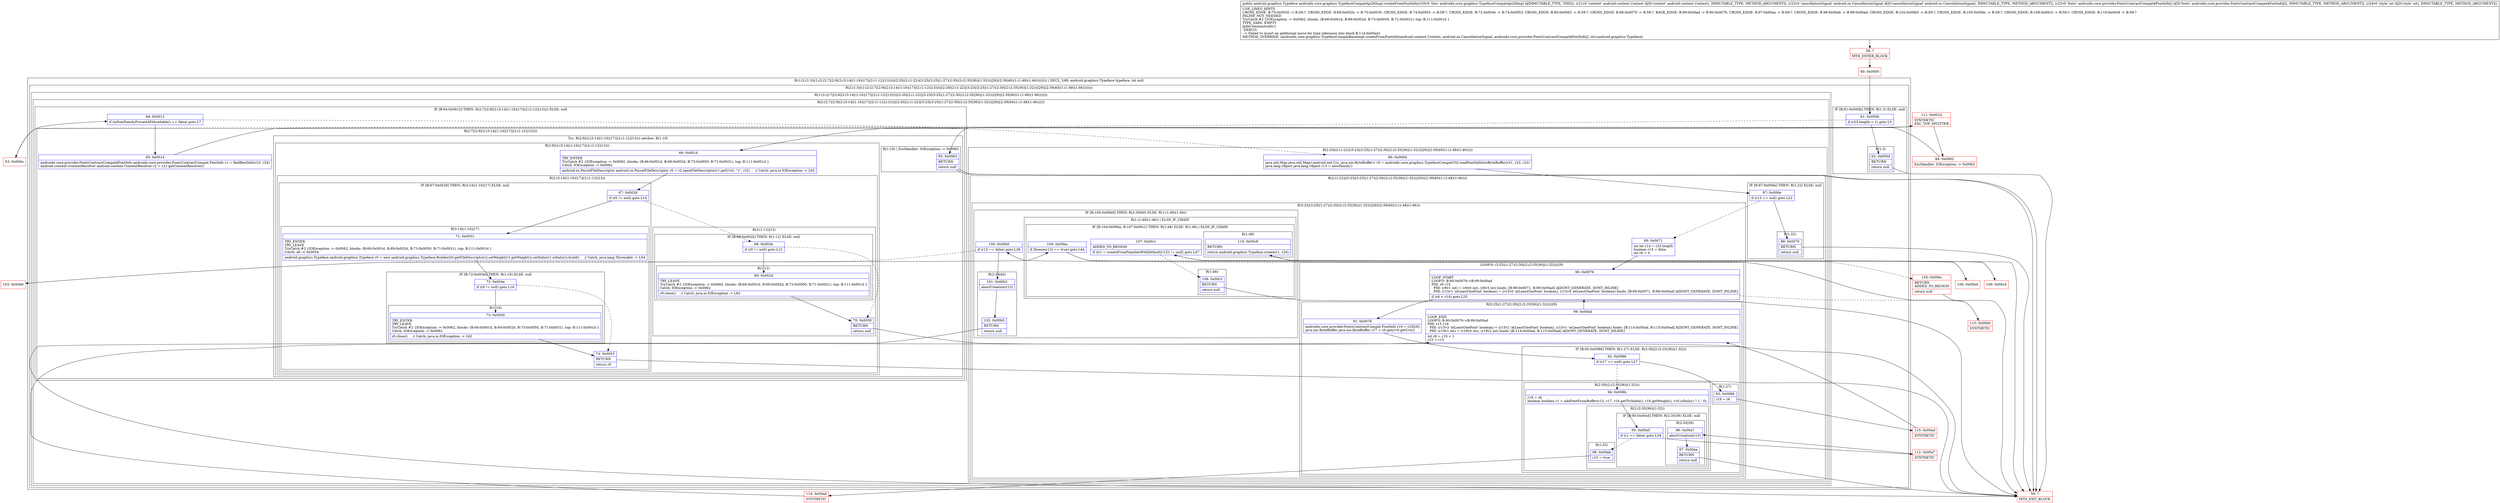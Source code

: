 digraph "CFG forandroidx.core.graphics.TypefaceCompatApi26Impl.createFromFontInfo(Landroid\/content\/Context;Landroid\/os\/CancellationSignal;[Landroidx\/core\/provider\/FontsContractCompat$FontInfo;I)Landroid\/graphics\/Typeface;" {
subgraph cluster_Region_1269113333 {
label = "R(1:(2:(1:3)|(1:(2:(2:7|(2:9|(2:(3:14|(1:16)|17)|(2:(1:12)|13))))|(2:20|(2:(1:22)|(3:23|(3:25|(1:27)(2:30|(2:(2:35|36)|(1:32)))|29)|(2:39|40)(1:(1:48)(1:46))))))))) | DECL_VAR: android.graphics.Typeface typeface, int null\l";
node [shape=record,color=blue];
subgraph cluster_Region_563762862 {
label = "R(2:(1:3)|(1:(2:(2:7|(2:9|(2:(3:14|(1:16)|17)|(2:(1:12)|13))))|(2:20|(2:(1:22)|(3:23|(3:25|(1:27)(2:30|(2:(2:35|36)|(1:32)))|29)|(2:39|40)(1:(1:48)(1:46))))))))";
node [shape=record,color=blue];
subgraph cluster_IfRegion_175290829 {
label = "IF [B:61:0x000b] THEN: R(1:3) ELSE: null";
node [shape=record,color=blue];
Node_61 [shape=record,label="{61\:\ 0x000b|if (r23.length \< 1) goto L3\l}"];
subgraph cluster_Region_591845718 {
label = "R(1:3)";
node [shape=record,color=blue];
Node_62 [shape=record,label="{62\:\ 0x000d|RETURN\l|return null\l}"];
}
}
subgraph cluster_Region_1099890242 {
label = "R(1:(2:(2:7|(2:9|(2:(3:14|(1:16)|17)|(2:(1:12)|13))))|(2:20|(2:(1:22)|(3:23|(3:25|(1:27)(2:30|(2:(2:35|36)|(1:32)))|29)|(2:39|40)(1:(1:48)(1:46)))))))";
node [shape=record,color=blue];
subgraph cluster_Region_844300283 {
label = "R(2:(2:7|(2:9|(2:(3:14|(1:16)|17)|(2:(1:12)|13))))|(2:20|(2:(1:22)|(3:23|(3:25|(1:27)(2:30|(2:(2:35|36)|(1:32)))|29)|(2:39|40)(1:(1:48)(1:46))))))";
node [shape=record,color=blue];
subgraph cluster_IfRegion_770802861 {
label = "IF [B:64:0x0012] THEN: R(2:7|(2:9|(2:(3:14|(1:16)|17)|(2:(1:12)|13)))) ELSE: null";
node [shape=record,color=blue];
Node_64 [shape=record,label="{64\:\ 0x0012|if (isFontFamilyPrivateAPIAvailable() == false) goto L7\l}"];
subgraph cluster_Region_268621219 {
label = "R(2:7|(2:9|(2:(3:14|(1:16)|17)|(2:(1:12)|13))))";
node [shape=record,color=blue];
Node_65 [shape=record,label="{65\:\ 0x0014|androidx.core.provider.FontsContractCompat$FontInfo androidx.core.provider.FontsContractCompat.FontInfo r1 = findBestInfo(r23, r24)\landroid.content.ContentResolver android.content.ContentResolver r2 = r21.getContentResolver()\l}"];
subgraph cluster_TryCatchRegion_946369580 {
label = "Try: R(2:9|(2:(3:14|(1:16)|17)|(2:(1:12)|13))) catches: R(1:19)";
node [shape=record,color=blue];
subgraph cluster_Region_1655800088 {
label = "R(2:9|(2:(3:14|(1:16)|17)|(2:(1:12)|13)))";
node [shape=record,color=blue];
Node_66 [shape=record,label="{66\:\ 0x001d|TRY_ENTER\lTryCatch #2 \{IOException \-\> 0x0062, blocks: (B:66:0x001d, B:69:0x002d, B:73:0x0050, B:71:0x0031), top: B:111:0x001d \}\lCatch: IOException \-\> 0x0062\l|android.os.ParcelFileDescriptor android.os.ParcelFileDescriptor r0 = r2.openFileDescriptor(r1.getUri(), \"r\", r22)     \/\/ Catch: java.io.IOException \-\> L62\l}"];
subgraph cluster_Region_237171085 {
label = "R(2:(3:14|(1:16)|17)|(2:(1:12)|13))";
node [shape=record,color=blue];
subgraph cluster_IfRegion_1022881641 {
label = "IF [B:67:0x0028] THEN: R(3:14|(1:16)|17) ELSE: null";
node [shape=record,color=blue];
Node_67 [shape=record,label="{67\:\ 0x0028|if (r0 != null) goto L14\l}"];
subgraph cluster_Region_1925541148 {
label = "R(3:14|(1:16)|17)";
node [shape=record,color=blue];
Node_71 [shape=record,label="{71\:\ 0x0031|TRY_ENTER\lTRY_LEAVE\lTryCatch #2 \{IOException \-\> 0x0062, blocks: (B:66:0x001d, B:69:0x002d, B:73:0x0050, B:71:0x0031), top: B:111:0x001d \}\lCatch: all \-\> 0x0054\l|android.graphics.Typeface android.graphics.Typeface r0 = new android.graphics.Typeface.Builder(r0.getFileDescriptor()).setWeight(r1.getWeight()).setItalic(r1.isItalic()).build()     \/\/ Catch: java.lang.Throwable \-\> L54\l}"];
subgraph cluster_IfRegion_979274393 {
label = "IF [B:72:0x004e] THEN: R(1:16) ELSE: null";
node [shape=record,color=blue];
Node_72 [shape=record,label="{72\:\ 0x004e|if (r0 != null) goto L16\l}"];
subgraph cluster_Region_1409906059 {
label = "R(1:16)";
node [shape=record,color=blue];
Node_73 [shape=record,label="{73\:\ 0x0050|TRY_ENTER\lTRY_LEAVE\lTryCatch #2 \{IOException \-\> 0x0062, blocks: (B:66:0x001d, B:69:0x002d, B:73:0x0050, B:71:0x0031), top: B:111:0x001d \}\lCatch: IOException \-\> 0x0062\l|r0.close()     \/\/ Catch: java.io.IOException \-\> L62\l}"];
}
}
Node_74 [shape=record,label="{74\:\ 0x0053|RETURN\l|return r0\l}"];
}
}
subgraph cluster_Region_732588693 {
label = "R(2:(1:12)|13)";
node [shape=record,color=blue];
subgraph cluster_IfRegion_234704795 {
label = "IF [B:68:0x002b] THEN: R(1:12) ELSE: null";
node [shape=record,color=blue];
Node_68 [shape=record,label="{68\:\ 0x002b|if (r0 != null) goto L12\l}"];
subgraph cluster_Region_250770922 {
label = "R(1:12)";
node [shape=record,color=blue];
Node_69 [shape=record,label="{69\:\ 0x002d|TRY_LEAVE\lTryCatch #2 \{IOException \-\> 0x0062, blocks: (B:66:0x001d, B:69:0x002d, B:73:0x0050, B:71:0x0031), top: B:111:0x001d \}\lCatch: IOException \-\> 0x0062\l|r0.close()     \/\/ Catch: java.io.IOException \-\> L62\l}"];
}
}
Node_70 [shape=record,label="{70\:\ 0x0030|RETURN\l|return null\l}"];
}
}
}
subgraph cluster_Region_174016417 {
label = "R(1:19) | ExcHandler: IOException \-\> 0x0062\l";
node [shape=record,color=blue];
Node_85 [shape=record,label="{85\:\ 0x0063|RETURN\l|return null\l}"];
}
}
}
}
subgraph cluster_Region_1499938111 {
label = "R(2:20|(2:(1:22)|(3:23|(3:25|(1:27)(2:30|(2:(2:35|36)|(1:32)))|29)|(2:39|40)(1:(1:48)(1:46)))))";
node [shape=record,color=blue];
Node_86 [shape=record,label="{86\:\ 0x0064|java.util.Map java.util.Map\<android.net.Uri, java.nio.ByteBuffer\> r0 = androidx.core.graphics.TypefaceCompatUtil.readFontInfoIntoByteBuffer(r21, r23, r22)\ljava.lang.Object java.lang.Object r13 = newFamily()\l}"];
subgraph cluster_Region_1903004626 {
label = "R(2:(1:22)|(3:23|(3:25|(1:27)(2:30|(2:(2:35|36)|(1:32)))|29)|(2:39|40)(1:(1:48)(1:46))))";
node [shape=record,color=blue];
subgraph cluster_IfRegion_370948736 {
label = "IF [B:87:0x006e] THEN: R(1:22) ELSE: null";
node [shape=record,color=blue];
Node_87 [shape=record,label="{87\:\ 0x006e|if (r13 == null) goto L22\l}"];
subgraph cluster_Region_1750774507 {
label = "R(1:22)";
node [shape=record,color=blue];
Node_88 [shape=record,label="{88\:\ 0x0070|RETURN\l|return null\l}"];
}
}
subgraph cluster_Region_948210313 {
label = "R(3:23|(3:25|(1:27)(2:30|(2:(2:35|36)|(1:32)))|29)|(2:39|40)(1:(1:48)(1:46)))";
node [shape=record,color=blue];
Node_89 [shape=record,label="{89\:\ 0x0071|int int r14 = r23.length\lboolean r15 = false\lint r6 = 0\l}"];
subgraph cluster_LoopRegion_559065998 {
label = "LOOP:0: (3:25|(1:27)(2:30|(2:(2:35|36)|(1:32)))|29)";
node [shape=record,color=blue];
Node_90 [shape=record,label="{90\:\ 0x0076|LOOP_START\lLOOP:0: B:90:0x0076\-\>B:99:0x00ad\lPHI: r6 r15 \l  PHI: (r6v1 int) = (r6v0 int), (r6v3 int) binds: [B:89:0x0071, B:99:0x00ad] A[DONT_GENERATE, DONT_INLINE]\l  PHI: (r15v1 'atLeastOneFont' boolean) = (r15v0 'atLeastOneFont' boolean), (r15v4 'atLeastOneFont' boolean) binds: [B:89:0x0071, B:99:0x00ad] A[DONT_GENERATE, DONT_INLINE]\l|if (r6 \< r14) goto L25\l}"];
subgraph cluster_Region_216936450 {
label = "R(3:25|(1:27)(2:30|(2:(2:35|36)|(1:32)))|29)";
node [shape=record,color=blue];
Node_91 [shape=record,label="{91\:\ 0x0078|androidx.core.provider.FontsContractCompat.FontInfo r16 = r23[r6]\ljava.nio.ByteBuffer java.nio.ByteBuffer r17 = r0.get(r16.getUri())\l}"];
subgraph cluster_IfRegion_29504726 {
label = "IF [B:92:0x0086] THEN: R(1:27) ELSE: R(2:30|(2:(2:35|36)|(1:32)))";
node [shape=record,color=blue];
Node_92 [shape=record,label="{92\:\ 0x0086|if (r17 == null) goto L27\l}"];
subgraph cluster_Region_897120044 {
label = "R(1:27)";
node [shape=record,color=blue];
Node_93 [shape=record,label="{93\:\ 0x0088|r19 = r6\l}"];
}
subgraph cluster_Region_1508530601 {
label = "R(2:30|(2:(2:35|36)|(1:32)))";
node [shape=record,color=blue];
Node_94 [shape=record,label="{94\:\ 0x008b|r19 = r6\lboolean boolean r1 = addFontFromBuffer(r13, r17, r16.getTtcIndex(), r16.getWeight(), r16.isItalic() ? 1 : 0)\l}"];
subgraph cluster_Region_274502583 {
label = "R(2:(2:35|36)|(1:32))";
node [shape=record,color=blue];
subgraph cluster_IfRegion_515512541 {
label = "IF [B:95:0x00a5] THEN: R(2:35|36) ELSE: null";
node [shape=record,color=blue];
Node_95 [shape=record,label="{95\:\ 0x00a5|if (r1 == false) goto L34\l}"];
subgraph cluster_Region_956565870 {
label = "R(2:35|36)";
node [shape=record,color=blue];
Node_96 [shape=record,label="{96\:\ 0x00a7|abortCreation(r13)\l}"];
Node_97 [shape=record,label="{97\:\ 0x00aa|RETURN\l|return null\l}"];
}
}
subgraph cluster_Region_1605897208 {
label = "R(1:32)";
node [shape=record,color=blue];
Node_98 [shape=record,label="{98\:\ 0x00ab|r15 = true\l}"];
}
}
}
}
Node_99 [shape=record,label="{99\:\ 0x00ad|LOOP_END\lLOOP:0: B:90:0x0076\-\>B:99:0x00ad\lPHI: r15 r19 \l  PHI: (r15v3 'atLeastOneFont' boolean) = (r15v2 'atLeastOneFont' boolean), (r15v1 'atLeastOneFont' boolean) binds: [B:114:0x00ad, B:115:0x00ad] A[DONT_GENERATE, DONT_INLINE]\l  PHI: (r19v1 int) = (r19v0 int), (r19v2 int) binds: [B:114:0x00ad, B:115:0x00ad] A[DONT_GENERATE, DONT_INLINE]\l|int r6 = r19 + 1\lr15 = r15\l}"];
}
}
subgraph cluster_IfRegion_691331137 {
label = "IF [B:100:0x00b0] THEN: R(2:39|40) ELSE: R(1:(1:48)(1:46))";
node [shape=record,color=blue];
Node_100 [shape=record,label="{100\:\ 0x00b0|if (r15 == false) goto L39\l}"];
subgraph cluster_Region_1142378604 {
label = "R(2:39|40)";
node [shape=record,color=blue];
Node_101 [shape=record,label="{101\:\ 0x00b2|abortCreation(r13)\l}"];
Node_102 [shape=record,label="{102\:\ 0x00b5|RETURN\l|return null\l}"];
}
subgraph cluster_Region_1615772754 {
label = "R(1:(1:48)(1:46)) | ELSE_IF_CHAIN\l";
node [shape=record,color=blue];
subgraph cluster_IfRegion_858307156 {
label = "IF [B:104:0x00ba, B:107:0x00c1] THEN: R(1:48) ELSE: R(1:46) | ELSE_IF_CHAIN\l";
node [shape=record,color=blue];
Node_104 [shape=record,label="{104\:\ 0x00ba|if (freeze(r13) == true) goto L44\l}"];
Node_107 [shape=record,label="{107\:\ 0x00c1|ADDED_TO_REGION\l|if ((r1 = createFromFamiliesWithDefault(r13)) != null) goto L47\l}"];
subgraph cluster_Region_2103482514 {
label = "R(1:48)";
node [shape=record,color=blue];
Node_110 [shape=record,label="{110\:\ 0x00c8|RETURN\l|return android.graphics.Typeface.create(r1, r24)\l}"];
}
subgraph cluster_Region_1083224127 {
label = "R(1:46)";
node [shape=record,color=blue];
Node_108 [shape=record,label="{108\:\ 0x00c3|RETURN\l|return null\l}"];
}
}
}
}
}
}
}
}
}
}
}
subgraph cluster_Region_174016417 {
label = "R(1:19) | ExcHandler: IOException \-\> 0x0062\l";
node [shape=record,color=blue];
Node_85 [shape=record,label="{85\:\ 0x0063|RETURN\l|return null\l}"];
}
Node_58 [shape=record,color=red,label="{58\:\ ?|MTH_ENTER_BLOCK\l}"];
Node_60 [shape=record,color=red,label="{60\:\ 0x0000}"];
Node_59 [shape=record,color=red,label="{59\:\ ?|MTH_EXIT_BLOCK\l}"];
Node_63 [shape=record,color=red,label="{63\:\ 0x000e}"];
Node_111 [shape=record,color=red,label="{111\:\ 0x001d|SYNTHETIC\lEXC_TOP_SPLITTER\l}"];
Node_84 [shape=record,color=red,label="{84\:\ 0x0062|ExcHandler: IOException \-\> 0x0062\l}"];
Node_115 [shape=record,color=red,label="{115\:\ 0x00ad|SYNTHETIC\l}"];
Node_114 [shape=record,color=red,label="{114\:\ 0x00ad|SYNTHETIC\l}"];
Node_112 [shape=record,color=red,label="{112\:\ 0x00a7|SYNTHETIC\l}"];
Node_113 [shape=record,color=red,label="{113\:\ 0x00b0|SYNTHETIC\l}"];
Node_103 [shape=record,color=red,label="{103\:\ 0x00b6}"];
Node_105 [shape=record,color=red,label="{105\:\ 0x00bc|RETURN\lADDED_TO_REGION\l|return null\l}"];
Node_106 [shape=record,color=red,label="{106\:\ 0x00bd}"];
Node_109 [shape=record,color=red,label="{109\:\ 0x00c4}"];
MethodNode[shape=record,label="{public android.graphics.Typeface androidx.core.graphics.TypefaceCompatApi26Impl.createFromFontInfo((r20v0 'this' androidx.core.graphics.TypefaceCompatApi26Impl A[IMMUTABLE_TYPE, THIS]), (r21v0 'context' android.content.Context A[D('context' android.content.Context), IMMUTABLE_TYPE, METHOD_ARGUMENT]), (r22v0 'cancellationSignal' android.os.CancellationSignal A[D('cancellationSignal' android.os.CancellationSignal), IMMUTABLE_TYPE, METHOD_ARGUMENT]), (r23v0 'fonts' androidx.core.provider.FontsContractCompat$FontInfo[] A[D('fonts' androidx.core.provider.FontsContractCompat$FontInfo[]), IMMUTABLE_TYPE, METHOD_ARGUMENT]), (r24v0 'style' int A[D('style' int), IMMUTABLE_TYPE, METHOD_ARGUMENT]))  | USE_LINES_HINTS\lCROSS_EDGE: B:70:0x0030 \-\> B:59:?, CROSS_EDGE: B:68:0x002b \-\> B:70:0x0030, CROSS_EDGE: B:74:0x0053 \-\> B:59:?, CROSS_EDGE: B:72:0x004e \-\> B:74:0x0053, CROSS_EDGE: B:85:0x0063 \-\> B:59:?, CROSS_EDGE: B:88:0x0070 \-\> B:59:?, BACK_EDGE: B:99:0x00ad \-\> B:90:0x0076, CROSS_EDGE: B:97:0x00aa \-\> B:59:?, CROSS_EDGE: B:98:0x00ab \-\> B:99:0x00ad, CROSS_EDGE: B:102:0x00b5 \-\> B:59:?, CROSS_EDGE: B:105:0x00bc \-\> B:59:?, CROSS_EDGE: B:108:0x00c3 \-\> B:59:?, CROSS_EDGE: B:110:0x00c8 \-\> B:59:?\lINLINE_NOT_NEEDED\lTryCatch #2 \{IOException \-\> 0x0062, blocks: (B:66:0x001d, B:69:0x002d, B:73:0x0050, B:71:0x0031), top: B:111:0x001d \}\lTYPE_VARS: EMPTY\lJadxCommentsAttr\{\l DEBUG: \l \-\> Failed to insert an additional move for type inference into block B:114:0x00ad\}\lMETHOD_OVERRIDE: [androidx.core.graphics.TypefaceCompatBaseImpl.createFromFontInfo(android.content.Context, android.os.CancellationSignal, androidx.core.provider.FontsContractCompat$FontInfo[], int):android.graphics.Typeface]\l}"];
MethodNode -> Node_58;Node_61 -> Node_62;
Node_61 -> Node_63[style=dashed];
Node_62 -> Node_59;
Node_64 -> Node_65;
Node_64 -> Node_86[style=dashed];
Node_65 -> Node_111;
Node_66 -> Node_67;
Node_67 -> Node_68[style=dashed];
Node_67 -> Node_71;
Node_71 -> Node_72;
Node_72 -> Node_73;
Node_72 -> Node_74[style=dashed];
Node_73 -> Node_74;
Node_74 -> Node_59;
Node_68 -> Node_69;
Node_68 -> Node_70[style=dashed];
Node_69 -> Node_70;
Node_70 -> Node_59;
Node_85 -> Node_59;
Node_86 -> Node_87;
Node_87 -> Node_88;
Node_87 -> Node_89[style=dashed];
Node_88 -> Node_59;
Node_89 -> Node_90;
Node_90 -> Node_91;
Node_90 -> Node_113[style=dashed];
Node_91 -> Node_92;
Node_92 -> Node_93;
Node_92 -> Node_94[style=dashed];
Node_93 -> Node_115;
Node_94 -> Node_95;
Node_95 -> Node_98[style=dashed];
Node_95 -> Node_112;
Node_96 -> Node_97;
Node_97 -> Node_59;
Node_98 -> Node_114;
Node_99 -> Node_90;
Node_100 -> Node_101;
Node_100 -> Node_103[style=dashed];
Node_101 -> Node_102;
Node_102 -> Node_59;
Node_104 -> Node_105[style=dashed];
Node_104 -> Node_106;
Node_107 -> Node_108[style=dashed];
Node_107 -> Node_109;
Node_110 -> Node_59;
Node_108 -> Node_59;
Node_85 -> Node_59;
Node_58 -> Node_60;
Node_60 -> Node_61;
Node_63 -> Node_64;
Node_111 -> Node_66;
Node_111 -> Node_84;
Node_84 -> Node_85;
Node_115 -> Node_99;
Node_114 -> Node_99;
Node_112 -> Node_96;
Node_113 -> Node_100;
Node_103 -> Node_104;
Node_105 -> Node_59;
Node_106 -> Node_107;
Node_109 -> Node_110;
}


